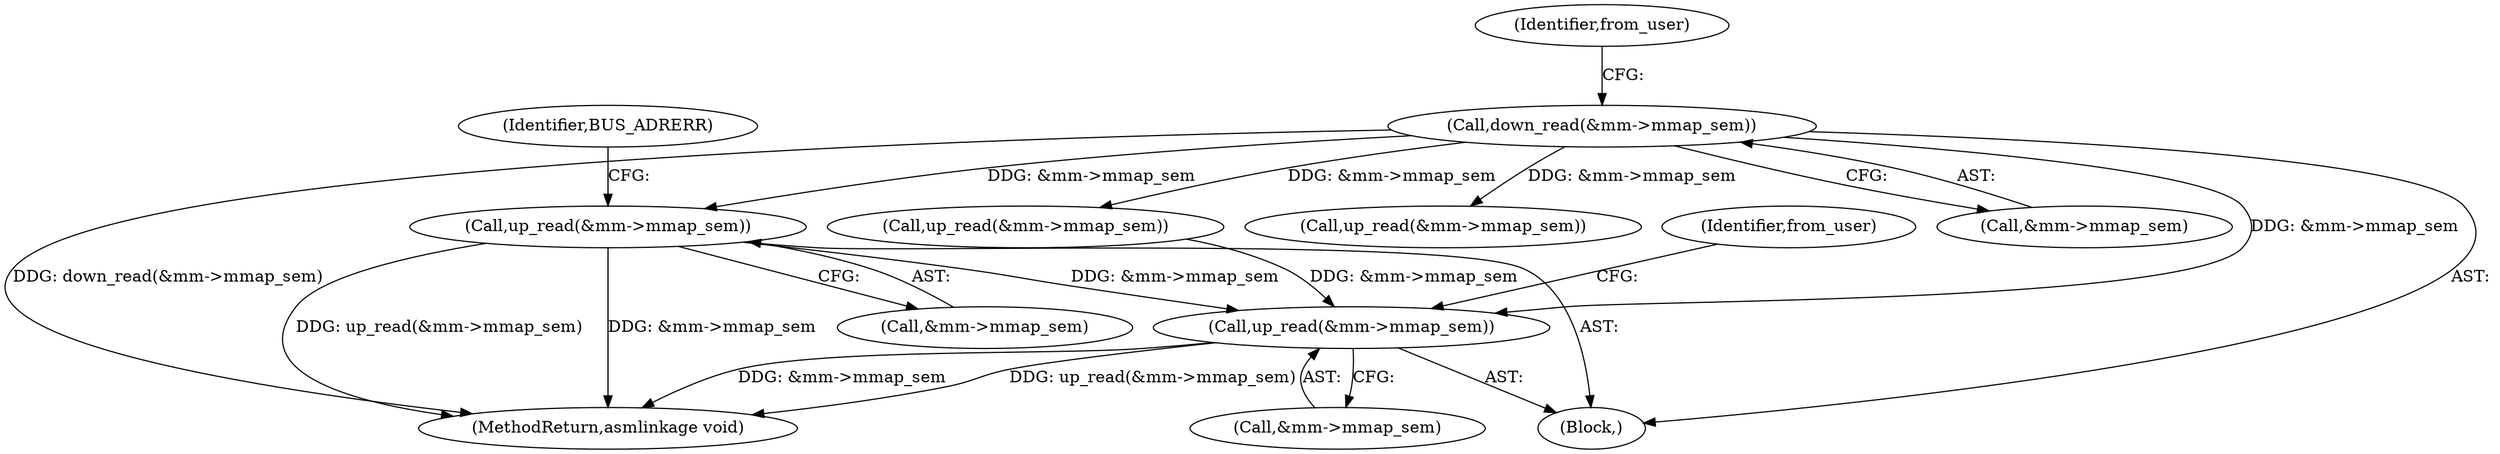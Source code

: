 digraph "0_linux_a8b0ca17b80e92faab46ee7179ba9e99ccb61233_43@API" {
"1000447" [label="(Call,up_read(&mm->mmap_sem))"];
"1000171" [label="(Call,down_read(&mm->mmap_sem))"];
"1000435" [label="(Call,up_read(&mm->mmap_sem))"];
"1000435" [label="(Call,up_read(&mm->mmap_sem))"];
"1000300" [label="(Call,up_read(&mm->mmap_sem))"];
"1000293" [label="(Call,up_read(&mm->mmap_sem))"];
"1000117" [label="(Block,)"];
"1000448" [label="(Call,&mm->mmap_sem)"];
"1000172" [label="(Call,&mm->mmap_sem)"];
"1000447" [label="(Call,up_read(&mm->mmap_sem))"];
"1000534" [label="(MethodReturn,asmlinkage void)"];
"1000179" [label="(Identifier,from_user)"];
"1000453" [label="(Identifier,BUS_ADRERR)"];
"1000441" [label="(Identifier,from_user)"];
"1000171" [label="(Call,down_read(&mm->mmap_sem))"];
"1000436" [label="(Call,&mm->mmap_sem)"];
"1000447" -> "1000117"  [label="AST: "];
"1000447" -> "1000448"  [label="CFG: "];
"1000448" -> "1000447"  [label="AST: "];
"1000453" -> "1000447"  [label="CFG: "];
"1000447" -> "1000534"  [label="DDG: up_read(&mm->mmap_sem)"];
"1000447" -> "1000534"  [label="DDG: &mm->mmap_sem"];
"1000447" -> "1000435"  [label="DDG: &mm->mmap_sem"];
"1000171" -> "1000447"  [label="DDG: &mm->mmap_sem"];
"1000171" -> "1000117"  [label="AST: "];
"1000171" -> "1000172"  [label="CFG: "];
"1000172" -> "1000171"  [label="AST: "];
"1000179" -> "1000171"  [label="CFG: "];
"1000171" -> "1000534"  [label="DDG: down_read(&mm->mmap_sem)"];
"1000171" -> "1000293"  [label="DDG: &mm->mmap_sem"];
"1000171" -> "1000300"  [label="DDG: &mm->mmap_sem"];
"1000171" -> "1000435"  [label="DDG: &mm->mmap_sem"];
"1000435" -> "1000117"  [label="AST: "];
"1000435" -> "1000436"  [label="CFG: "];
"1000436" -> "1000435"  [label="AST: "];
"1000441" -> "1000435"  [label="CFG: "];
"1000435" -> "1000534"  [label="DDG: &mm->mmap_sem"];
"1000435" -> "1000534"  [label="DDG: up_read(&mm->mmap_sem)"];
"1000300" -> "1000435"  [label="DDG: &mm->mmap_sem"];
}
